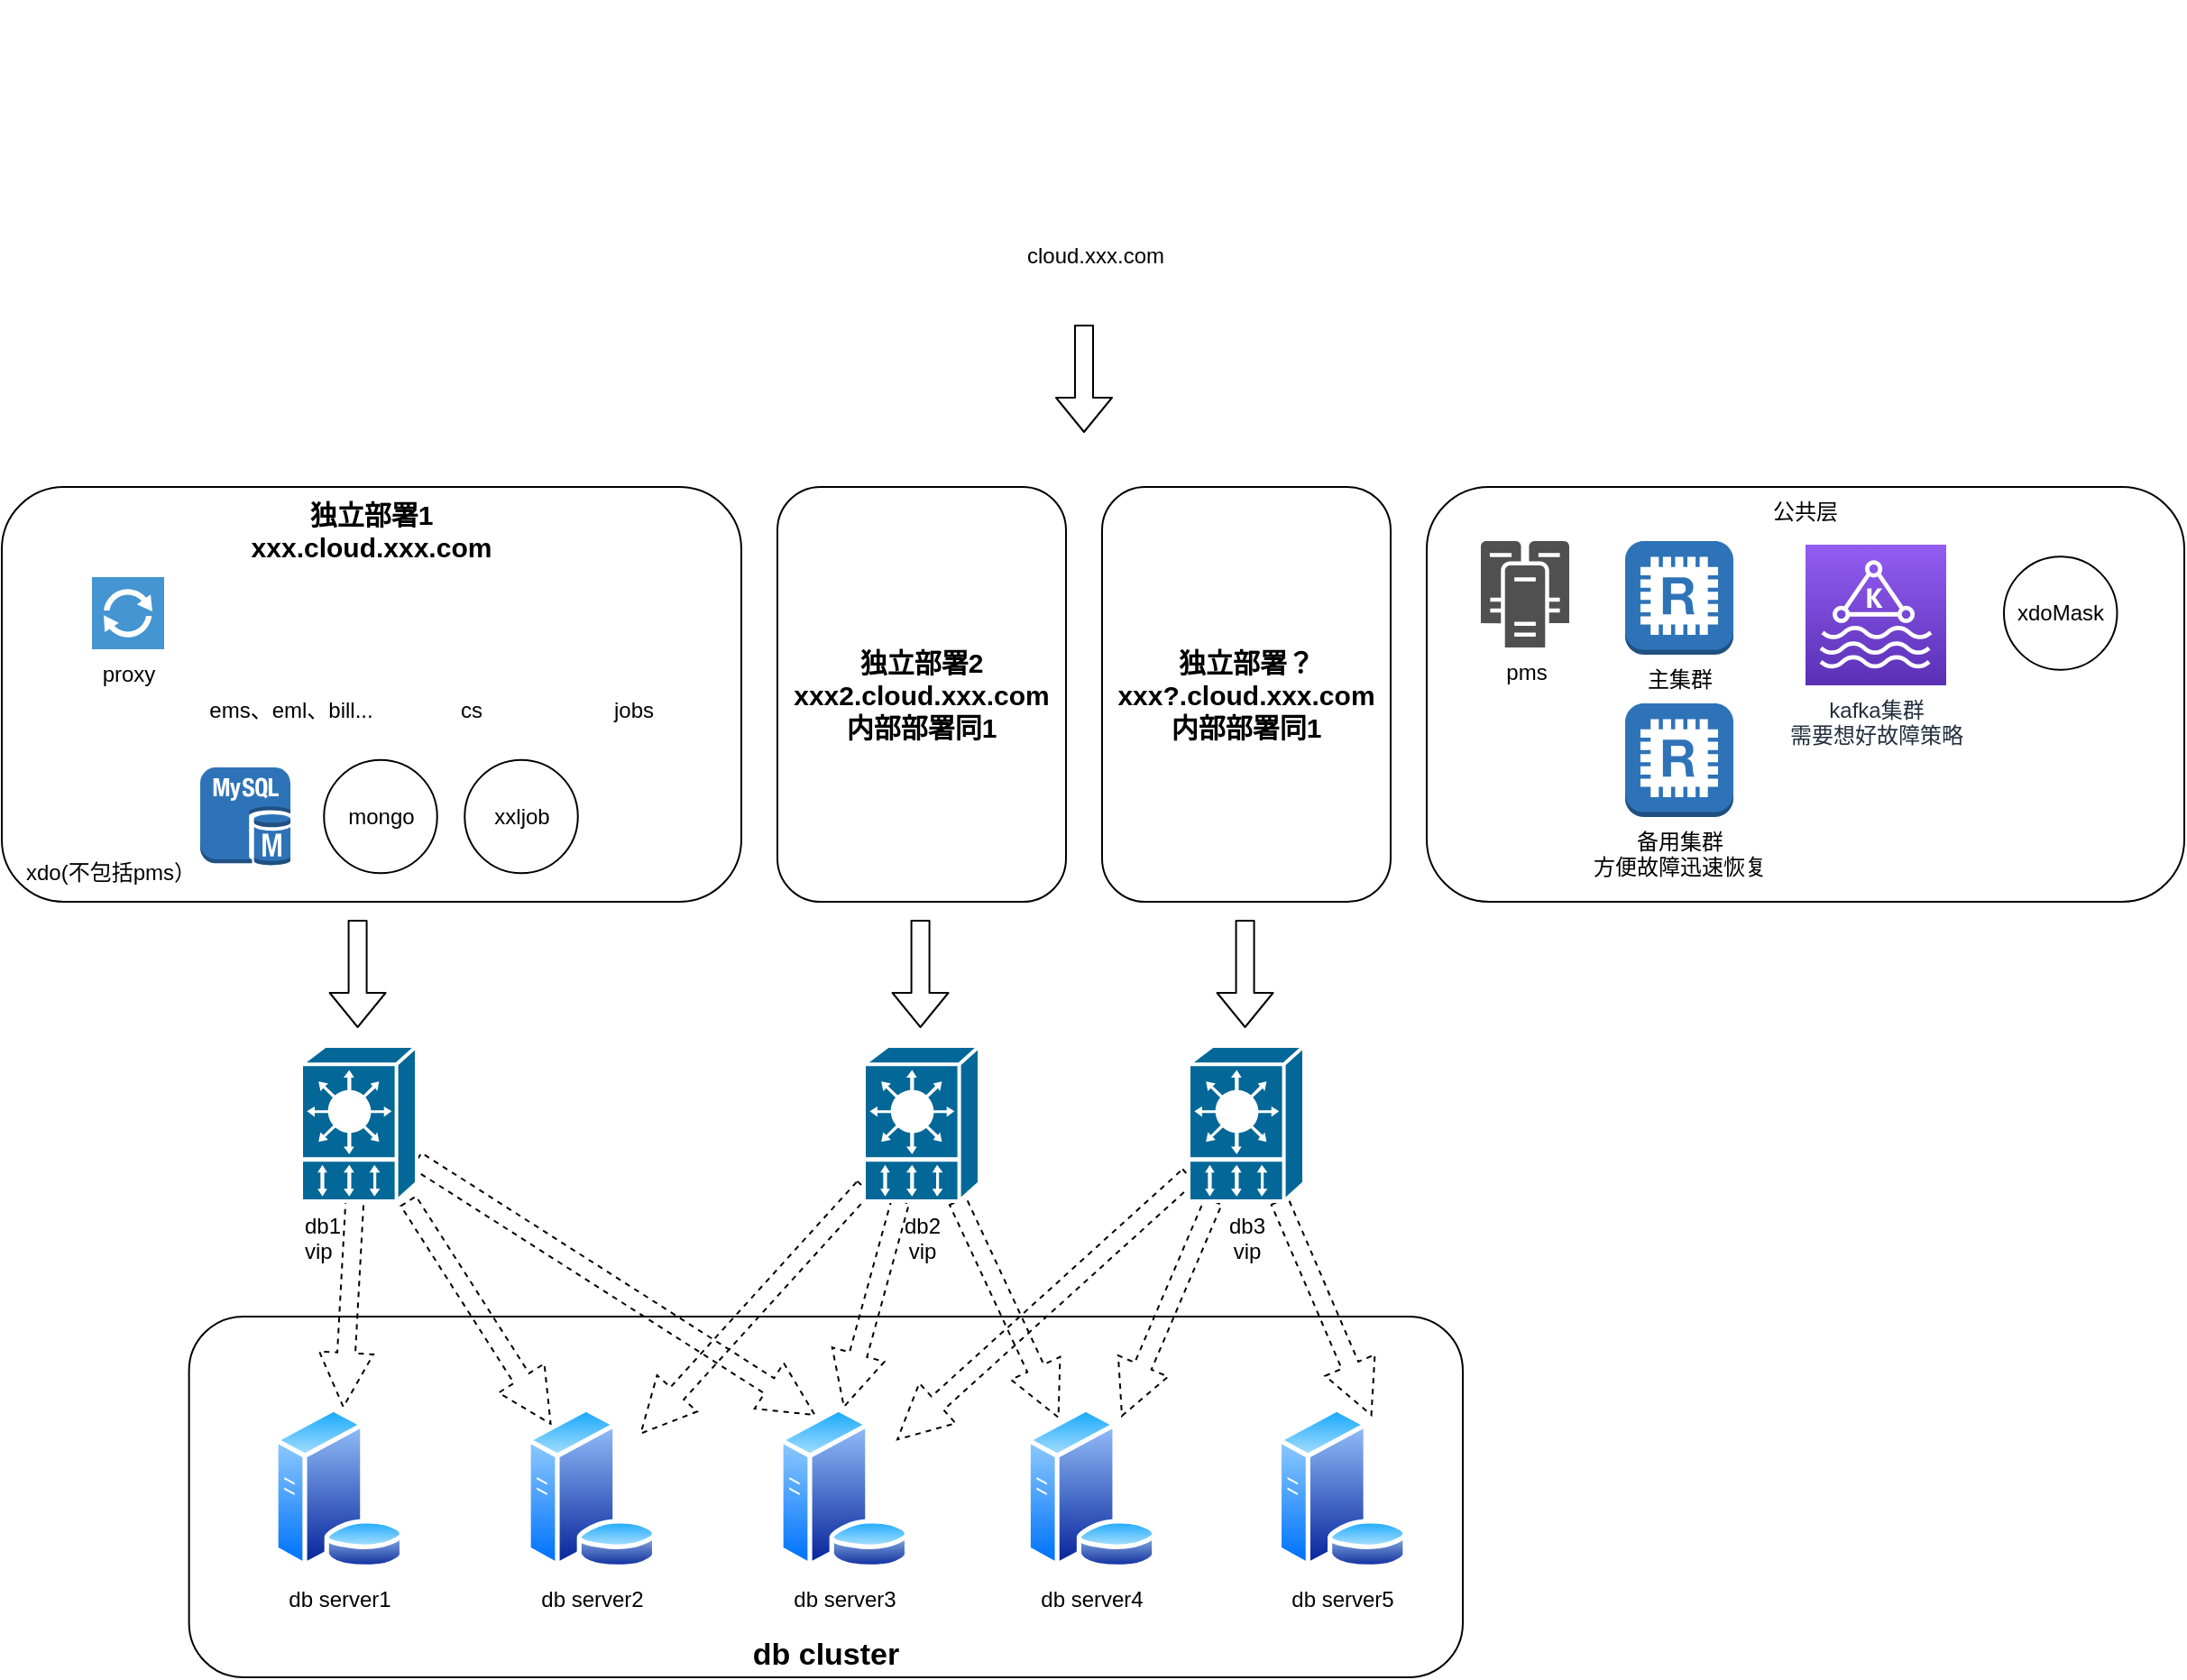 <mxfile version="12.9.6" type="google"><diagram id="hElFcNtbDlbcR-ArJ5OT" name="Page-1"><mxGraphModel dx="1730" dy="2081" grid="1" gridSize="10" guides="1" tooltips="1" connect="1" arrows="1" fold="1" page="1" pageScale="1" pageWidth="827" pageHeight="1169" math="0" shadow="0"><root><mxCell id="0"/><mxCell id="1" parent="0"/><mxCell id="BaBnyeioB8txzVKOUkLN-1" value="db cluster" style="rounded=1;whiteSpace=wrap;html=1;fillColor=none;verticalAlign=bottom;fontSize=17;fontStyle=1" vertex="1" parent="1"><mxGeometry x="133.8" y="590" width="706.2" height="200" as="geometry"/></mxCell><mxCell id="nyDvofCK8faOA3WVWk6e-19" value="公共层" style="rounded=1;whiteSpace=wrap;html=1;horizontal=1;verticalAlign=top;" parent="1" vertex="1"><mxGeometry x="820" y="130" width="420" height="230" as="geometry"/></mxCell><mxCell id="nyDvofCK8faOA3WVWk6e-2" value="cloud.xxx.com" style="shape=image;html=1;verticalAlign=top;verticalLabelPosition=bottom;labelBackgroundColor=#ffffff;imageAspect=0;aspect=fixed;image=https://cdn1.iconfinder.com/data/icons/locations-redesign/48/Costumes1-128.png" parent="1" vertex="1"><mxGeometry x="572" y="-140" width="128" height="128" as="geometry"/></mxCell><mxCell id="nyDvofCK8faOA3WVWk6e-4" value="独立部署1&lt;br style=&quot;font-size: 15px;&quot;&gt;xxx.cloud.xxx.com" style="rounded=1;whiteSpace=wrap;html=1;verticalAlign=top;fontSize=15;fontStyle=1" parent="1" vertex="1"><mxGeometry x="30" y="130" width="410" height="230" as="geometry"/></mxCell><mxCell id="nyDvofCK8faOA3WVWk6e-5" value="proxy" style="pointerEvents=1;shadow=0;dashed=0;html=1;strokeColor=none;fillColor=#4495D1;labelPosition=center;verticalLabelPosition=bottom;verticalAlign=top;align=center;outlineConnect=0;shape=mxgraph.veeam.2d.proxy;" parent="1" vertex="1"><mxGeometry x="80" y="180" width="40" height="40" as="geometry"/></mxCell><mxCell id="nyDvofCK8faOA3WVWk6e-7" value="ems、eml、bill..." style="shape=image;html=1;verticalAlign=top;verticalLabelPosition=bottom;labelBackgroundColor=#ffffff;imageAspect=0;aspect=fixed;image=https://cdn4.iconfinder.com/data/icons/free-retina-icon-set/60/Cat_head.png" parent="1" vertex="1"><mxGeometry x="160" y="180" width="60" height="60" as="geometry"/></mxCell><mxCell id="nyDvofCK8faOA3WVWk6e-8" value="cs" style="shape=image;html=1;verticalAlign=top;verticalLabelPosition=bottom;labelBackgroundColor=#ffffff;imageAspect=0;aspect=fixed;image=https://cdn4.iconfinder.com/data/icons/free-retina-icon-set/60/Cat_head.png" parent="1" vertex="1"><mxGeometry x="260" y="180" width="60" height="60" as="geometry"/></mxCell><mxCell id="nyDvofCK8faOA3WVWk6e-9" value="jobs" style="shape=image;html=1;verticalAlign=top;verticalLabelPosition=bottom;labelBackgroundColor=#ffffff;imageAspect=0;aspect=fixed;image=https://cdn4.iconfinder.com/data/icons/free-retina-icon-set/60/Cat_head.png" parent="1" vertex="1"><mxGeometry x="350" y="180" width="60" height="60" as="geometry"/></mxCell><mxCell id="nyDvofCK8faOA3WVWk6e-10" value="xdo(不包括pms）" style="shape=image;html=1;verticalAlign=top;verticalLabelPosition=bottom;labelBackgroundColor=#ffffff;imageAspect=0;aspect=fixed;image=https://cdn4.iconfinder.com/data/icons/free-retina-icon-set/60/Cat_head.png" parent="1" vertex="1"><mxGeometry x="60" y="270" width="60" height="60" as="geometry"/></mxCell><mxCell id="nyDvofCK8faOA3WVWk6e-11" value="" style="outlineConnect=0;dashed=0;verticalLabelPosition=bottom;verticalAlign=top;align=center;html=1;shape=mxgraph.aws3.mysql_db_instance;fillColor=#2E73B8;gradientColor=none;" parent="1" vertex="1"><mxGeometry x="140" y="285.5" width="50" height="54.5" as="geometry"/></mxCell><mxCell id="nyDvofCK8faOA3WVWk6e-12" value="mongo" style="ellipse;whiteSpace=wrap;html=1;aspect=fixed;" parent="1" vertex="1"><mxGeometry x="208.63" y="281.38" width="62.75" height="62.75" as="geometry"/></mxCell><mxCell id="nyDvofCK8faOA3WVWk6e-13" value="主集群" style="outlineConnect=0;dashed=0;verticalLabelPosition=bottom;verticalAlign=top;align=center;html=1;shape=mxgraph.aws3.redis;fillColor=#2E73B8;gradientColor=none;" parent="1" vertex="1"><mxGeometry x="930" y="160" width="60" height="63" as="geometry"/></mxCell><mxCell id="nyDvofCK8faOA3WVWk6e-14" value="备用集群&lt;br&gt;方便故障迅速恢复" style="outlineConnect=0;dashed=0;verticalLabelPosition=bottom;verticalAlign=top;align=center;html=1;shape=mxgraph.aws3.redis;fillColor=#2E73B8;gradientColor=none;" parent="1" vertex="1"><mxGeometry x="930" y="250" width="60" height="63" as="geometry"/></mxCell><mxCell id="nyDvofCK8faOA3WVWk6e-15" value="pms" style="pointerEvents=1;shadow=0;dashed=0;html=1;strokeColor=none;fillColor=#505050;labelPosition=center;verticalLabelPosition=bottom;verticalAlign=top;outlineConnect=0;align=center;shape=mxgraph.office.servers.cluster_server;" parent="1" vertex="1"><mxGeometry x="850" y="160" width="49" height="59" as="geometry"/></mxCell><mxCell id="nyDvofCK8faOA3WVWk6e-16" value="kafka集群&lt;br&gt;需要想好故障策略" style="outlineConnect=0;fontColor=#232F3E;gradientColor=#945DF2;gradientDirection=north;fillColor=#5A30B5;strokeColor=#ffffff;dashed=0;verticalLabelPosition=bottom;verticalAlign=top;align=center;html=1;fontSize=12;fontStyle=0;aspect=fixed;shape=mxgraph.aws4.resourceIcon;resIcon=mxgraph.aws4.managed_streaming_for_kafka;" parent="1" vertex="1"><mxGeometry x="1030" y="162" width="78" height="78" as="geometry"/></mxCell><mxCell id="nyDvofCK8faOA3WVWk6e-17" value="xxljob" style="ellipse;whiteSpace=wrap;html=1;aspect=fixed;" parent="1" vertex="1"><mxGeometry x="286.63" y="281.38" width="62.75" height="62.75" as="geometry"/></mxCell><mxCell id="nyDvofCK8faOA3WVWk6e-33" style="edgeStyle=none;rounded=0;orthogonalLoop=1;jettySize=auto;html=1;fontSize=15;shape=arrow;dashed=1;" parent="1" source="nyDvofCK8faOA3WVWk6e-18" target="nyDvofCK8faOA3WVWk6e-20" edge="1"><mxGeometry relative="1" as="geometry"/></mxCell><mxCell id="nyDvofCK8faOA3WVWk6e-35" style="edgeStyle=none;shape=arrow;rounded=0;orthogonalLoop=1;jettySize=auto;html=1;dashed=1;fontSize=15;" parent="1" source="nyDvofCK8faOA3WVWk6e-18" target="nyDvofCK8faOA3WVWk6e-21" edge="1"><mxGeometry relative="1" as="geometry"/></mxCell><mxCell id="nyDvofCK8faOA3WVWk6e-36" style="edgeStyle=none;shape=arrow;rounded=0;orthogonalLoop=1;jettySize=auto;html=1;entryX=0.25;entryY=0;entryDx=0;entryDy=0;dashed=1;fontSize=15;" parent="1" source="nyDvofCK8faOA3WVWk6e-18" target="nyDvofCK8faOA3WVWk6e-22" edge="1"><mxGeometry relative="1" as="geometry"/></mxCell><mxCell id="nyDvofCK8faOA3WVWk6e-18" value="db1&lt;br&gt;vip" style="shape=mxgraph.cisco.misc.vip;html=1;dashed=0;fillColor=#036897;strokeColor=#ffffff;strokeWidth=2;verticalLabelPosition=bottom;verticalAlign=top;horizontal=1;align=left;" parent="1" vertex="1"><mxGeometry x="196" y="440" width="64" height="86" as="geometry"/></mxCell><mxCell id="nyDvofCK8faOA3WVWk6e-20" value="db server1" style="aspect=fixed;perimeter=ellipsePerimeter;html=1;align=center;shadow=0;dashed=0;spacingTop=3;image;image=img/lib/active_directory/database_server.svg;" parent="1" vertex="1"><mxGeometry x="180" y="640" width="73.8" height="90" as="geometry"/></mxCell><mxCell id="nyDvofCK8faOA3WVWk6e-21" value="db server2" style="aspect=fixed;perimeter=ellipsePerimeter;html=1;align=center;shadow=0;dashed=0;spacingTop=3;image;image=img/lib/active_directory/database_server.svg;" parent="1" vertex="1"><mxGeometry x="320" y="640" width="73.8" height="90" as="geometry"/></mxCell><mxCell id="nyDvofCK8faOA3WVWk6e-22" value="db server3" style="aspect=fixed;perimeter=ellipsePerimeter;html=1;align=center;shadow=0;dashed=0;spacingTop=3;image;image=img/lib/active_directory/database_server.svg;" parent="1" vertex="1"><mxGeometry x="460" y="640" width="73.8" height="90" as="geometry"/></mxCell><mxCell id="nyDvofCK8faOA3WVWk6e-23" value="db server4" style="aspect=fixed;perimeter=ellipsePerimeter;html=1;align=center;shadow=0;dashed=0;spacingTop=3;image;image=img/lib/active_directory/database_server.svg;" parent="1" vertex="1"><mxGeometry x="597.1" y="640" width="73.8" height="90" as="geometry"/></mxCell><mxCell id="nyDvofCK8faOA3WVWk6e-24" value="db server5" style="aspect=fixed;perimeter=ellipsePerimeter;html=1;align=center;shadow=0;dashed=0;spacingTop=3;image;image=img/lib/active_directory/database_server.svg;" parent="1" vertex="1"><mxGeometry x="736.2" y="640" width="73.8" height="90" as="geometry"/></mxCell><mxCell id="nyDvofCK8faOA3WVWk6e-25" value="独立部署2&lt;br style=&quot;font-size: 15px;&quot;&gt;xxx2.cloud.xxx.com&lt;br style=&quot;font-size: 15px;&quot;&gt;内部部署同1" style="rounded=1;whiteSpace=wrap;html=1;verticalAlign=middle;fontStyle=1;fontSize=15;" parent="1" vertex="1"><mxGeometry x="460" y="130" width="160" height="230" as="geometry"/></mxCell><mxCell id="nyDvofCK8faOA3WVWk6e-26" value="独立部署？&lt;br style=&quot;font-size: 15px&quot;&gt;xxx?.cloud.xxx.com&lt;br style=&quot;font-size: 15px&quot;&gt;内部部署同1" style="rounded=1;whiteSpace=wrap;html=1;verticalAlign=middle;fontStyle=1;fontSize=15;" parent="1" vertex="1"><mxGeometry x="640" y="130" width="160" height="230" as="geometry"/></mxCell><mxCell id="nyDvofCK8faOA3WVWk6e-37" style="edgeStyle=none;shape=arrow;rounded=0;orthogonalLoop=1;jettySize=auto;html=1;dashed=1;fontSize=15;" parent="1" source="nyDvofCK8faOA3WVWk6e-27" target="nyDvofCK8faOA3WVWk6e-21" edge="1"><mxGeometry relative="1" as="geometry"/></mxCell><mxCell id="nyDvofCK8faOA3WVWk6e-38" style="edgeStyle=none;shape=arrow;rounded=0;orthogonalLoop=1;jettySize=auto;html=1;entryX=0.5;entryY=0;entryDx=0;entryDy=0;dashed=1;fontSize=15;" parent="1" source="nyDvofCK8faOA3WVWk6e-27" target="nyDvofCK8faOA3WVWk6e-22" edge="1"><mxGeometry relative="1" as="geometry"/></mxCell><mxCell id="nyDvofCK8faOA3WVWk6e-39" style="edgeStyle=none;shape=arrow;rounded=0;orthogonalLoop=1;jettySize=auto;html=1;dashed=1;fontSize=15;" parent="1" source="nyDvofCK8faOA3WVWk6e-27" target="nyDvofCK8faOA3WVWk6e-23" edge="1"><mxGeometry relative="1" as="geometry"/></mxCell><mxCell id="nyDvofCK8faOA3WVWk6e-27" value="db2&lt;br&gt;vip" style="shape=mxgraph.cisco.misc.vip;html=1;dashed=0;fillColor=#036897;strokeColor=#ffffff;strokeWidth=2;verticalLabelPosition=bottom;verticalAlign=top" parent="1" vertex="1"><mxGeometry x="508" y="440" width="64" height="86" as="geometry"/></mxCell><mxCell id="nyDvofCK8faOA3WVWk6e-41" style="edgeStyle=none;shape=arrow;rounded=0;orthogonalLoop=1;jettySize=auto;html=1;dashed=1;fontSize=15;" parent="1" source="nyDvofCK8faOA3WVWk6e-28" target="nyDvofCK8faOA3WVWk6e-23" edge="1"><mxGeometry relative="1" as="geometry"/></mxCell><mxCell id="nyDvofCK8faOA3WVWk6e-42" style="edgeStyle=none;shape=arrow;rounded=0;orthogonalLoop=1;jettySize=auto;html=1;dashed=1;fontSize=15;" parent="1" source="nyDvofCK8faOA3WVWk6e-28" target="nyDvofCK8faOA3WVWk6e-22" edge="1"><mxGeometry relative="1" as="geometry"/></mxCell><mxCell id="nyDvofCK8faOA3WVWk6e-43" style="edgeStyle=none;shape=arrow;rounded=0;orthogonalLoop=1;jettySize=auto;html=1;entryX=0.75;entryY=0;entryDx=0;entryDy=0;dashed=1;fontSize=15;" parent="1" source="nyDvofCK8faOA3WVWk6e-28" target="nyDvofCK8faOA3WVWk6e-24" edge="1"><mxGeometry relative="1" as="geometry"/></mxCell><mxCell id="nyDvofCK8faOA3WVWk6e-28" value="db3&lt;br&gt;vip" style="shape=mxgraph.cisco.misc.vip;html=1;dashed=0;fillColor=#036897;strokeColor=#ffffff;strokeWidth=2;verticalLabelPosition=bottom;verticalAlign=top" parent="1" vertex="1"><mxGeometry x="688" y="440" width="64" height="86" as="geometry"/></mxCell><mxCell id="nyDvofCK8faOA3WVWk6e-29" value="xdoMask" style="ellipse;whiteSpace=wrap;html=1;aspect=fixed;" parent="1" vertex="1"><mxGeometry x="1140" y="168.63" width="62.75" height="62.75" as="geometry"/></mxCell><mxCell id="nyDvofCK8faOA3WVWk6e-31" value="" style="shape=flexArrow;endArrow=classic;html=1;fontSize=15;" parent="1" edge="1"><mxGeometry width="50" height="50" relative="1" as="geometry"><mxPoint x="630" y="40" as="sourcePoint"/><mxPoint x="630" y="100" as="targetPoint"/></mxGeometry></mxCell><mxCell id="nyDvofCK8faOA3WVWk6e-45" value="" style="shape=flexArrow;endArrow=classic;html=1;fontSize=15;" parent="1" edge="1"><mxGeometry width="50" height="50" relative="1" as="geometry"><mxPoint x="227.29" y="370.0" as="sourcePoint"/><mxPoint x="227.29" y="430" as="targetPoint"/></mxGeometry></mxCell><mxCell id="nyDvofCK8faOA3WVWk6e-46" value="" style="shape=flexArrow;endArrow=classic;html=1;fontSize=15;" parent="1" edge="1"><mxGeometry width="50" height="50" relative="1" as="geometry"><mxPoint x="539.29" y="370" as="sourcePoint"/><mxPoint x="539.29" y="430" as="targetPoint"/></mxGeometry></mxCell><mxCell id="nyDvofCK8faOA3WVWk6e-47" value="" style="shape=flexArrow;endArrow=classic;html=1;fontSize=15;" parent="1" edge="1"><mxGeometry width="50" height="50" relative="1" as="geometry"><mxPoint x="719.29" y="370" as="sourcePoint"/><mxPoint x="719.29" y="430" as="targetPoint"/></mxGeometry></mxCell></root></mxGraphModel></diagram></mxfile>